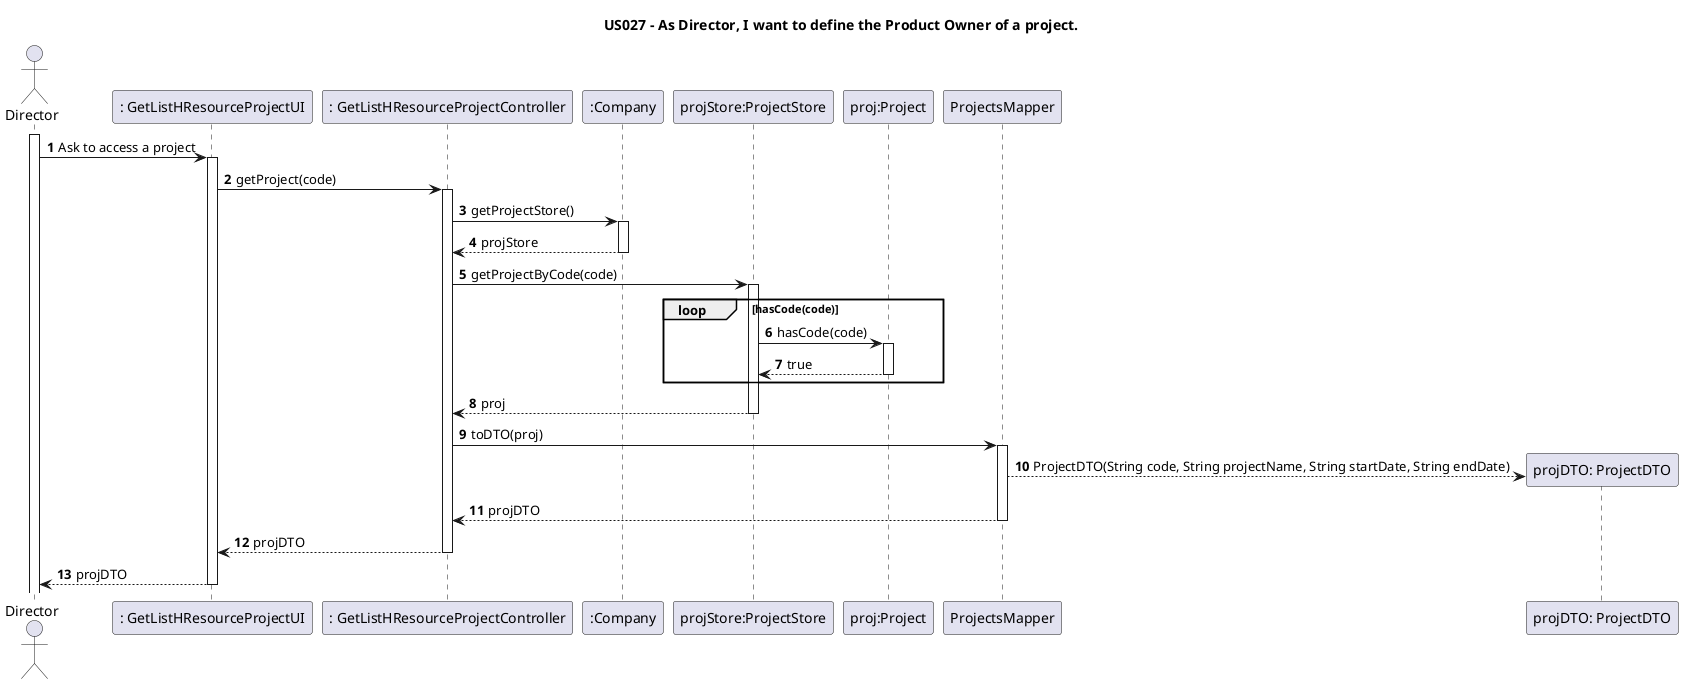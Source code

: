@startuml

title "US027 - As Director, I want to define the Product Owner of a project."

autoactivate on
autonumber

actor "Director" as Director
participant ": GetListHResourceProjectUI" as UI
participant ": GetListHResourceProjectController" as Controller
participant ":Company" as Company
participant "projStore:ProjectStore" as ProjectStore
participant "proj:Project" as Project
participant "ProjectsMapper" as ProjectsMapper
participant "projDTO: ProjectDTO" as ProjectDTO


activate Director

Director -> UI: Ask to access a project
UI -> Controller: getProject(code)
Controller -> Company: getProjectStore()
return projStore
Controller -> ProjectStore: getProjectByCode(code)
    loop hasCode(code)
        ProjectStore -> Project: hasCode(code)
        return true
    end
return proj
Controller -> ProjectsMapper: toDTO(proj)
ProjectsMapper --> ProjectDTO**: ProjectDTO(String code, String projectName, String startDate, String endDate)
deactivate ProjectDTO
ProjectsMapper --> Controller: projDTO
Controller --> UI: projDTO
UI --> Director: projDTO

@enduml